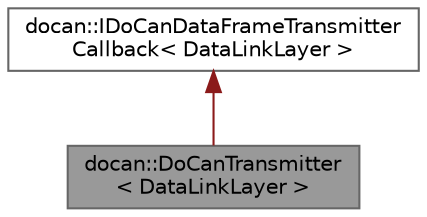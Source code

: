 digraph "docan::DoCanTransmitter&lt; DataLinkLayer &gt;"
{
 // LATEX_PDF_SIZE
  bgcolor="transparent";
  edge [fontname=Helvetica,fontsize=10,labelfontname=Helvetica,labelfontsize=10];
  node [fontname=Helvetica,fontsize=10,shape=box,height=0.2,width=0.4];
  Node1 [id="Node000001",label="docan::DoCanTransmitter\l\< DataLinkLayer \>",height=0.2,width=0.4,color="gray40", fillcolor="grey60", style="filled", fontcolor="black",tooltip=" "];
  Node2 -> Node1 [id="edge1_Node000001_Node000002",dir="back",color="firebrick4",style="solid",tooltip=" "];
  Node2 [id="Node000002",label="docan::IDoCanDataFrameTransmitter\lCallback\< DataLinkLayer \>",height=0.2,width=0.4,color="gray40", fillcolor="white", style="filled",URL="$de/df4/classdocan_1_1IDoCanDataFrameTransmitterCallback.html",tooltip=" "];
}
